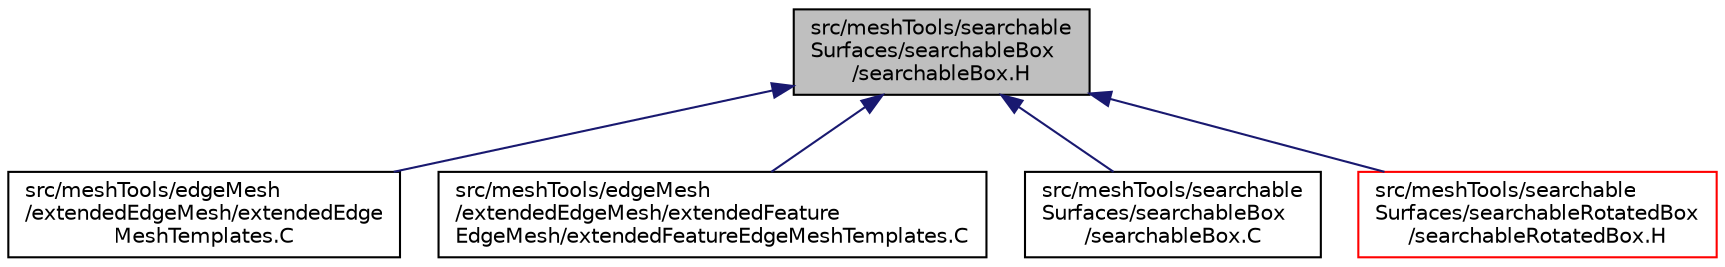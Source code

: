 digraph "src/meshTools/searchableSurfaces/searchableBox/searchableBox.H"
{
  bgcolor="transparent";
  edge [fontname="Helvetica",fontsize="10",labelfontname="Helvetica",labelfontsize="10"];
  node [fontname="Helvetica",fontsize="10",shape=record];
  Node1 [label="src/meshTools/searchable\lSurfaces/searchableBox\l/searchableBox.H",height=0.2,width=0.4,color="black", fillcolor="grey75", style="filled" fontcolor="black"];
  Node1 -> Node2 [dir="back",color="midnightblue",fontsize="10",style="solid",fontname="Helvetica"];
  Node2 [label="src/meshTools/edgeMesh\l/extendedEdgeMesh/extendedEdge\lMeshTemplates.C",height=0.2,width=0.4,color="black",URL="$extendedEdgeMeshTemplates_8C.html"];
  Node1 -> Node3 [dir="back",color="midnightblue",fontsize="10",style="solid",fontname="Helvetica"];
  Node3 [label="src/meshTools/edgeMesh\l/extendedEdgeMesh/extendedFeature\lEdgeMesh/extendedFeatureEdgeMeshTemplates.C",height=0.2,width=0.4,color="black",URL="$extendedFeatureEdgeMeshTemplates_8C.html"];
  Node1 -> Node4 [dir="back",color="midnightblue",fontsize="10",style="solid",fontname="Helvetica"];
  Node4 [label="src/meshTools/searchable\lSurfaces/searchableBox\l/searchableBox.C",height=0.2,width=0.4,color="black",URL="$searchableBox_8C.html"];
  Node1 -> Node5 [dir="back",color="midnightblue",fontsize="10",style="solid",fontname="Helvetica"];
  Node5 [label="src/meshTools/searchable\lSurfaces/searchableRotatedBox\l/searchableRotatedBox.H",height=0.2,width=0.4,color="red",URL="$searchableRotatedBox_8H.html"];
}
